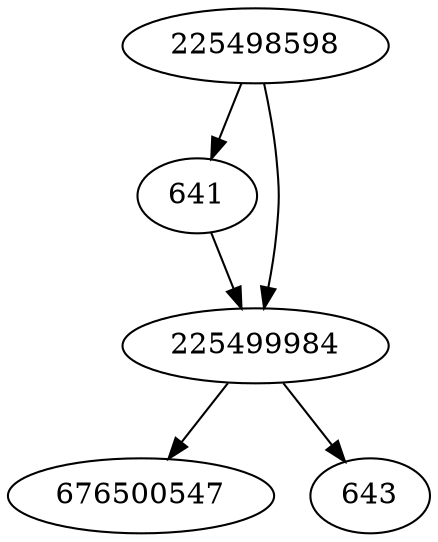 strict digraph  {
641;
676500547;
643;
225498598;
225499984;
641 -> 225499984;
225498598 -> 641;
225498598 -> 225499984;
225499984 -> 643;
225499984 -> 676500547;
}

